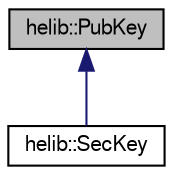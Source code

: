 digraph "helib::PubKey"
{
  edge [fontname="FreeSans",fontsize="10",labelfontname="FreeSans",labelfontsize="10"];
  node [fontname="FreeSans",fontsize="10",shape=record];
  Node0 [label="helib::PubKey",height=0.2,width=0.4,color="black", fillcolor="grey75", style="filled", fontcolor="black"];
  Node0 -> Node1 [dir="back",color="midnightblue",fontsize="10",style="solid"];
  Node1 [label="helib::SecKey",height=0.2,width=0.4,color="black", fillcolor="white", style="filled",URL="$classhelib_1_1_sec_key.html",tooltip="The secret key. "];
}
